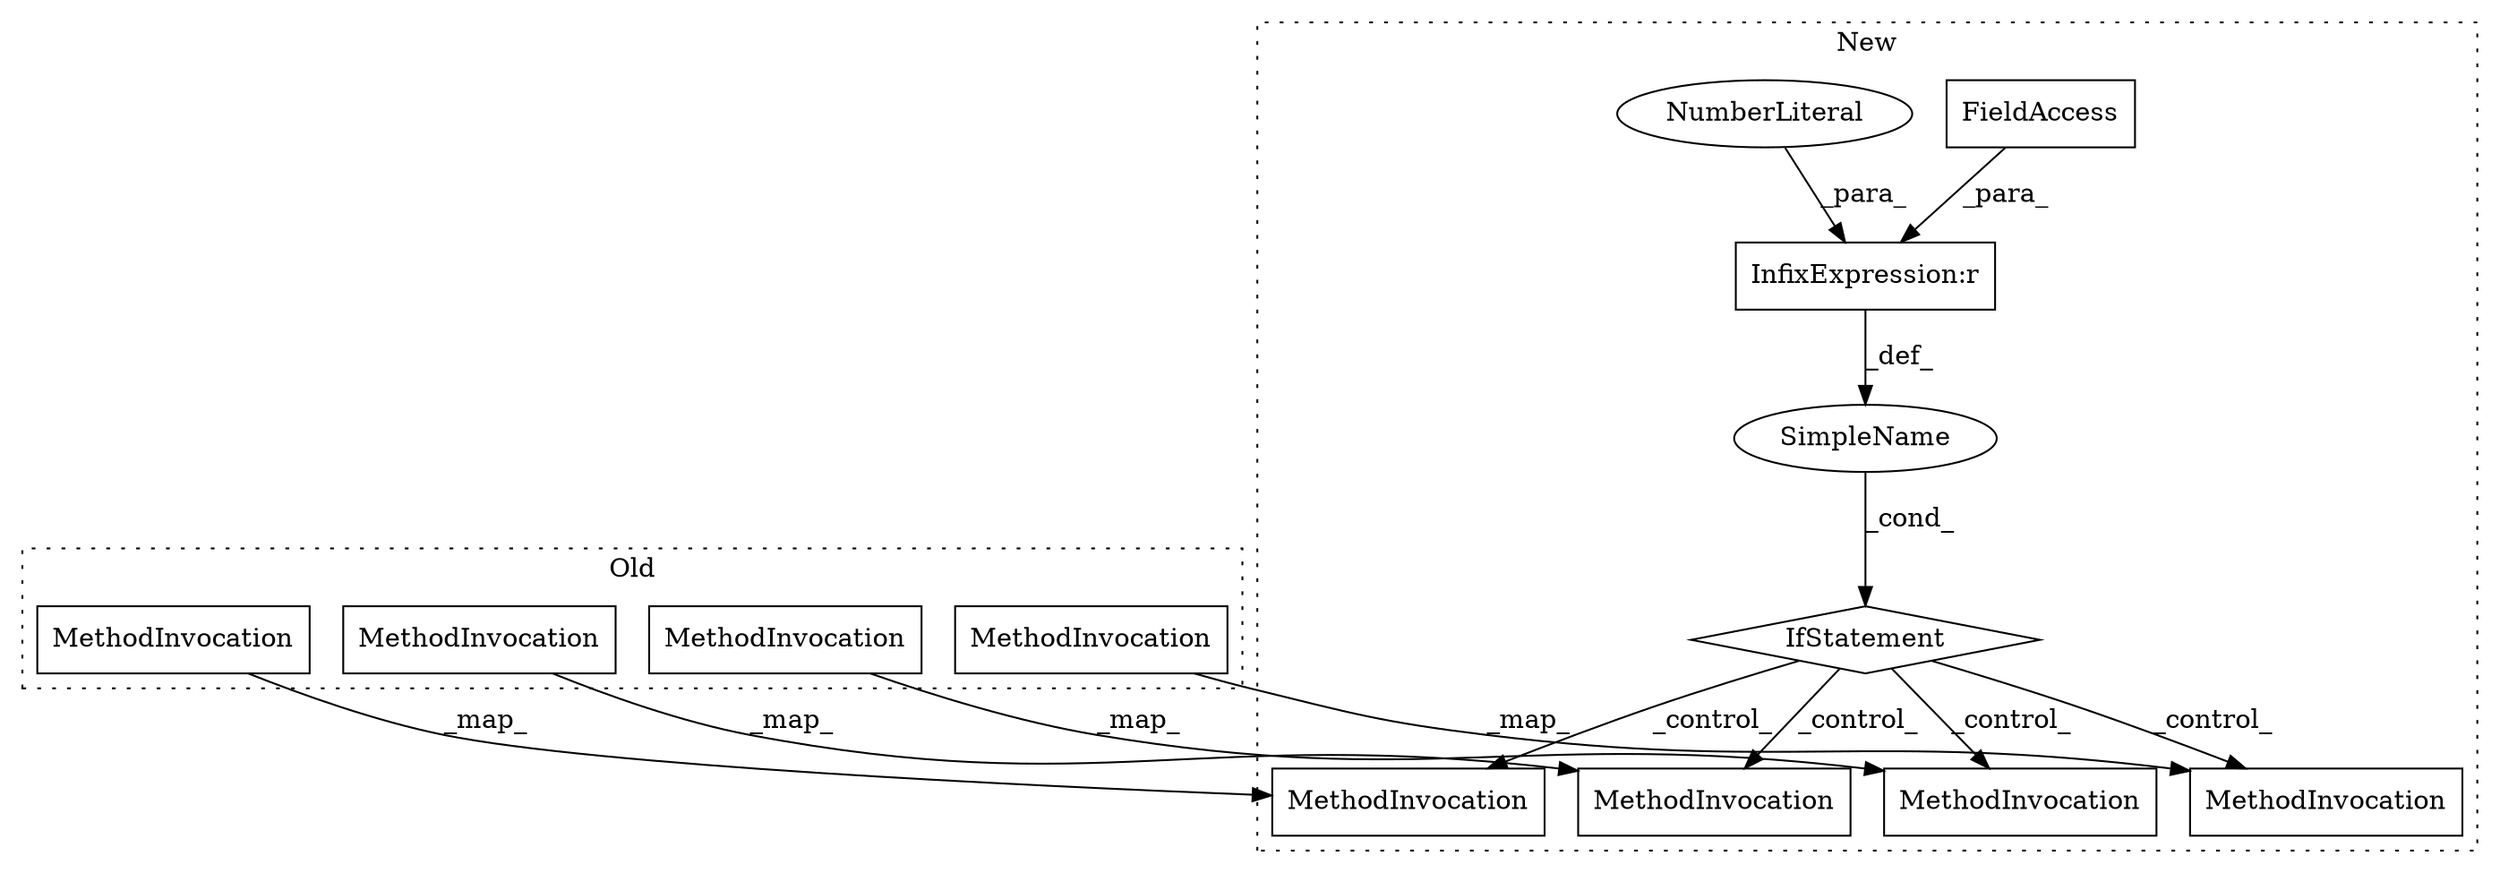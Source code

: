 digraph G {
subgraph cluster0 {
3 [label="MethodInvocation" a="32" s="115190,115219" l="7,1" shape="box"];
6 [label="MethodInvocation" a="32" s="114840,114911" l="11,1" shape="box"];
7 [label="MethodInvocation" a="32" s="115026,115045" l="9,1" shape="box"];
8 [label="MethodInvocation" a="32" s="115067,115077" l="9,1" shape="box"];
label = "Old";
style="dotted";
}
subgraph cluster1 {
1 [label="FieldAccess" a="22" s="114790" l="4" shape="box"];
2 [label="IfStatement" a="25" s="114786,114798" l="4,2" shape="diamond"];
4 [label="MethodInvocation" a="32" s="115199,115270" l="11,1" shape="box"];
5 [label="MethodInvocation" a="32" s="115391,115410" l="9,1" shape="box"];
9 [label="MethodInvocation" a="32" s="115434,115444" l="9,1" shape="box"];
10 [label="MethodInvocation" a="32" s="115561,115590" l="7,1" shape="box"];
11 [label="NumberLiteral" a="34" s="114797" l="1" shape="ellipse"];
12 [label="SimpleName" a="42" s="" l="" shape="ellipse"];
13 [label="InfixExpression:r" a="27" s="114794" l="3" shape="box"];
label = "New";
style="dotted";
}
1 -> 13 [label="_para_"];
2 -> 9 [label="_control_"];
2 -> 5 [label="_control_"];
2 -> 10 [label="_control_"];
2 -> 4 [label="_control_"];
3 -> 10 [label="_map_"];
6 -> 4 [label="_map_"];
7 -> 5 [label="_map_"];
8 -> 9 [label="_map_"];
11 -> 13 [label="_para_"];
12 -> 2 [label="_cond_"];
13 -> 12 [label="_def_"];
}